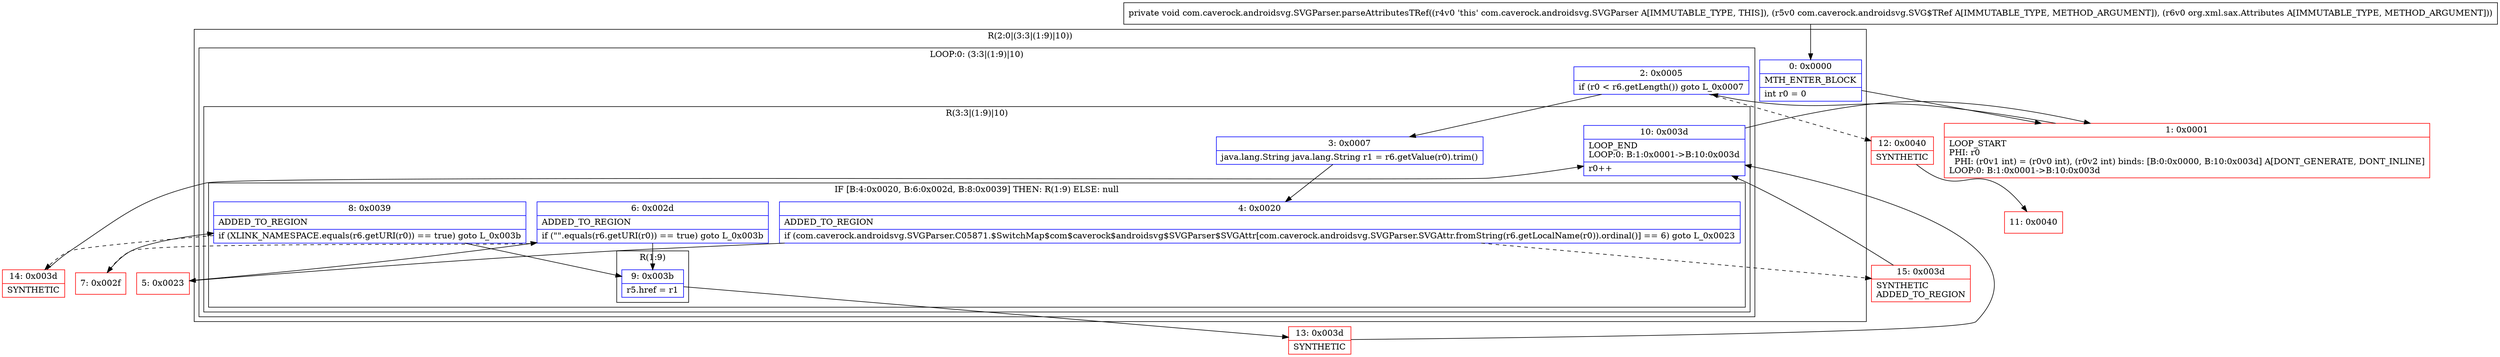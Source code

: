 digraph "CFG forcom.caverock.androidsvg.SVGParser.parseAttributesTRef(Lcom\/caverock\/androidsvg\/SVG$TRef;Lorg\/xml\/sax\/Attributes;)V" {
subgraph cluster_Region_1440657664 {
label = "R(2:0|(3:3|(1:9)|10))";
node [shape=record,color=blue];
Node_0 [shape=record,label="{0\:\ 0x0000|MTH_ENTER_BLOCK\l|int r0 = 0\l}"];
subgraph cluster_LoopRegion_980945193 {
label = "LOOP:0: (3:3|(1:9)|10)";
node [shape=record,color=blue];
Node_2 [shape=record,label="{2\:\ 0x0005|if (r0 \< r6.getLength()) goto L_0x0007\l}"];
subgraph cluster_Region_1550894950 {
label = "R(3:3|(1:9)|10)";
node [shape=record,color=blue];
Node_3 [shape=record,label="{3\:\ 0x0007|java.lang.String java.lang.String r1 = r6.getValue(r0).trim()\l}"];
subgraph cluster_IfRegion_410976497 {
label = "IF [B:4:0x0020, B:6:0x002d, B:8:0x0039] THEN: R(1:9) ELSE: null";
node [shape=record,color=blue];
Node_4 [shape=record,label="{4\:\ 0x0020|ADDED_TO_REGION\l|if (com.caverock.androidsvg.SVGParser.C05871.$SwitchMap$com$caverock$androidsvg$SVGParser$SVGAttr[com.caverock.androidsvg.SVGParser.SVGAttr.fromString(r6.getLocalName(r0)).ordinal()] == 6) goto L_0x0023\l}"];
Node_6 [shape=record,label="{6\:\ 0x002d|ADDED_TO_REGION\l|if (\"\".equals(r6.getURI(r0)) == true) goto L_0x003b\l}"];
Node_8 [shape=record,label="{8\:\ 0x0039|ADDED_TO_REGION\l|if (XLINK_NAMESPACE.equals(r6.getURI(r0)) == true) goto L_0x003b\l}"];
subgraph cluster_Region_940172367 {
label = "R(1:9)";
node [shape=record,color=blue];
Node_9 [shape=record,label="{9\:\ 0x003b|r5.href = r1\l}"];
}
}
Node_10 [shape=record,label="{10\:\ 0x003d|LOOP_END\lLOOP:0: B:1:0x0001\-\>B:10:0x003d\l|r0++\l}"];
}
}
}
Node_1 [shape=record,color=red,label="{1\:\ 0x0001|LOOP_START\lPHI: r0 \l  PHI: (r0v1 int) = (r0v0 int), (r0v2 int) binds: [B:0:0x0000, B:10:0x003d] A[DONT_GENERATE, DONT_INLINE]\lLOOP:0: B:1:0x0001\-\>B:10:0x003d\l}"];
Node_5 [shape=record,color=red,label="{5\:\ 0x0023}"];
Node_7 [shape=record,color=red,label="{7\:\ 0x002f}"];
Node_11 [shape=record,color=red,label="{11\:\ 0x0040}"];
Node_12 [shape=record,color=red,label="{12\:\ 0x0040|SYNTHETIC\l}"];
Node_13 [shape=record,color=red,label="{13\:\ 0x003d|SYNTHETIC\l}"];
Node_14 [shape=record,color=red,label="{14\:\ 0x003d|SYNTHETIC\l}"];
Node_15 [shape=record,color=red,label="{15\:\ 0x003d|SYNTHETIC\lADDED_TO_REGION\l}"];
MethodNode[shape=record,label="{private void com.caverock.androidsvg.SVGParser.parseAttributesTRef((r4v0 'this' com.caverock.androidsvg.SVGParser A[IMMUTABLE_TYPE, THIS]), (r5v0 com.caverock.androidsvg.SVG$TRef A[IMMUTABLE_TYPE, METHOD_ARGUMENT]), (r6v0 org.xml.sax.Attributes A[IMMUTABLE_TYPE, METHOD_ARGUMENT])) }"];
MethodNode -> Node_0;
Node_0 -> Node_1;
Node_2 -> Node_3;
Node_2 -> Node_12[style=dashed];
Node_3 -> Node_4;
Node_4 -> Node_5;
Node_4 -> Node_15[style=dashed];
Node_6 -> Node_7[style=dashed];
Node_6 -> Node_9;
Node_8 -> Node_9;
Node_8 -> Node_14[style=dashed];
Node_9 -> Node_13;
Node_10 -> Node_1;
Node_1 -> Node_2;
Node_5 -> Node_6;
Node_7 -> Node_8;
Node_12 -> Node_11;
Node_13 -> Node_10;
Node_14 -> Node_10;
Node_15 -> Node_10;
}

